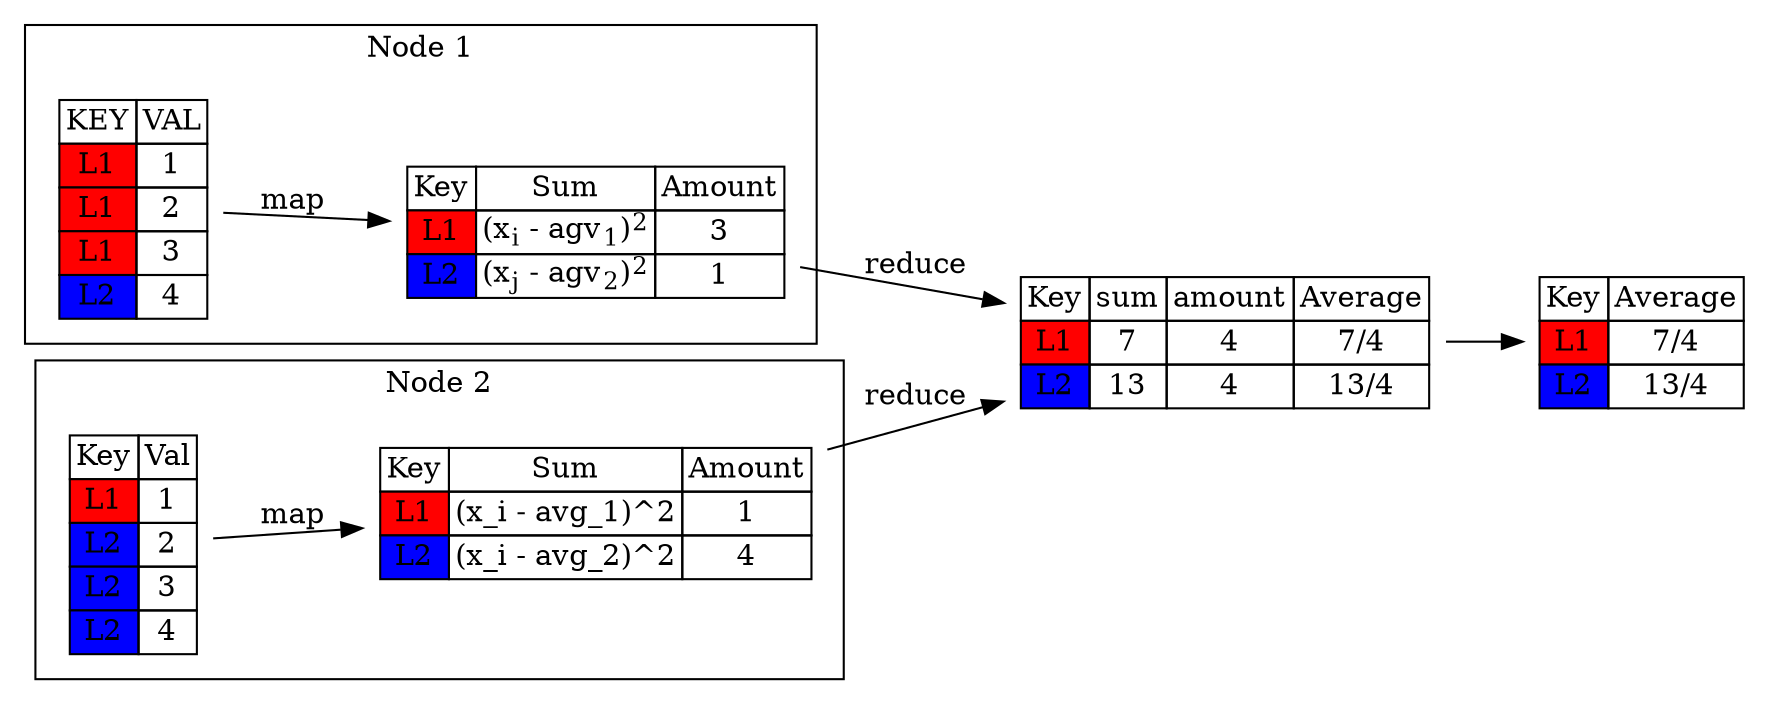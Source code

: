 digraph G {
rankdir=LR;

subgraph cluster_1 {
  label="Node 1"
  node1 -> temp1 [label="map"]
}

subgraph cluster_2 {
  label="Node 2"
  node2 -> temp2 [label="map"]
}

temp1 -> trainer [label="reduce"]
temp2 -> trainer [label="reduce"]
trainer -> model

node1 [shape=plaintext label=<
<TABLE BORDER="0" CELLBORDER="1" CELLSPACING="0">
  <TR><TD>KEY</TD><TD>VAL</TD></TR>
  <TR><TD BGCOLOR="red">L1</TD><TD>1</TD></TR>
  <TR><TD BGCOLOR="red">L1</TD><TD>2</TD></TR>
  <TR><TD BGCOLOR="red">L1</TD><TD>3</TD></TR>
  <TR><TD BGCOLOR="blue">L2</TD><TD>4</TD></TR>
</TABLE>>];


node2 [shape=plaintext label=<
<TABLE BORDER="0" CELLBORDER="1" CELLSPACING="0">
  <TR><TD>Key</TD><TD>Val</TD></TR>
  <TR><TD BGCOLOR="red">L1</TD><TD>1</TD></TR>
  <TR><TD BGCOLOR="blue">L2</TD><TD>2</TD></TR>
  <TR><TD BGCOLOR="blue">L2</TD><TD>3</TD></TR>
  <TR><TD BGCOLOR="blue">L2</TD><TD>4</TD></TR>
</TABLE>>];

temp1 [shape=plaintext label=<
<TABLE BORDER="0" CELLBORDER="1" CELLSPACING="0">
  <TR><TD>Key</TD><TD>Sum</TD><TD>Amount</TD></TR>
  <TR><TD BGCOLOR="red" >L1</TD><TD>(x<sub>i</sub> - agv<sub>1</sub>)<sup>2</sup></TD><TD>3</TD></TR>
  <TR><TD BGCOLOR="blue">L2</TD><TD>(x<sub>j</sub> - agv<sub>2</sub>)<sup>2</sup></TD><TD>1</TD></TR>
</TABLE>>];


temp2 [shape=plaintext label=<
<TABLE BORDER="0" CELLBORDER="1" CELLSPACING="0">
  <TR><TD>Key</TD><TD>Sum</TD><TD>Amount</TD></TR>
  <TR><TD BGCOLOR="red">L1</TD><TD>(x_i - avg_1)^2</TD><TD>1</TD></TR>
  <TR><TD BGCOLOR="blue">L2</TD><TD>(x_i - avg_2)^2</TD><TD>4</TD></TR>
</TABLE>>];

trainer [shape=plaintext label=<
<TABLE BORDER="0" CELLBORDER="1" CELLSPACING="0">
  <TR><TD>Key</TD><TD>sum</TD><TD>amount</TD><TD>Average</TD></TR>
  <TR><TD BGCOLOR="red">L1</TD><TD>7</TD><TD>4</TD><TD>7/4</TD></TR>
  <TR><TD BGCOLOR="blue">L2</TD><TD>13</TD><TD>4</TD><TD>13/4</TD></TR>
</TABLE>>];

model [shape=plaintext label=<
<TABLE BORDER="0" CELLBORDER="1" CELLSPACING="0">
  <TR><TD>Key</TD><TD>Average</TD></TR>
  <TR><TD BGCOLOR="red">L1</TD><TD>7/4</TD></TR>
  <TR><TD BGCOLOR="blue">L2</TD><TD>13/4</TD></TR>
</TABLE>>];

}
